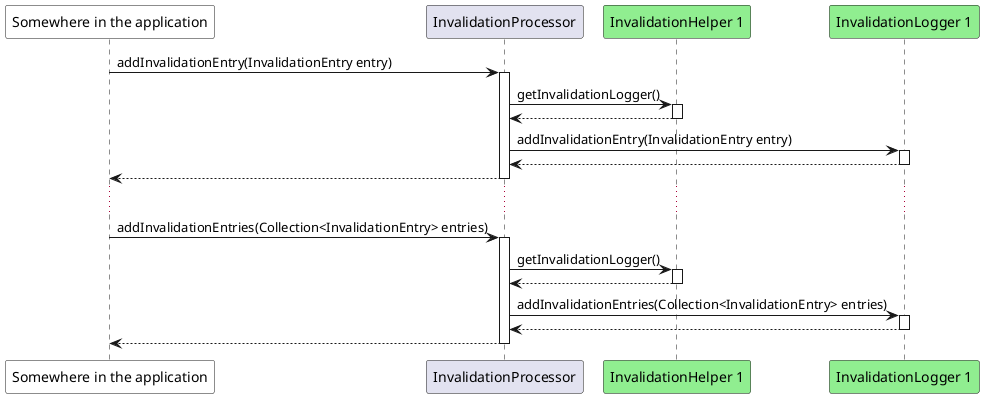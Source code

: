 @startuml

participant "Somewhere in the application" #white
participant "InvalidationProcessor"
participant "InvalidationHelper 1" #lightgreen
participant "InvalidationLogger 1" #lightgreen

"Somewhere in the application" -> "InvalidationProcessor": addInvalidationEntry(InvalidationEntry entry)
activate InvalidationProcessor

"InvalidationProcessor" -> "InvalidationHelper 1": getInvalidationLogger()
activate "InvalidationHelper 1"
"InvalidationHelper 1" --> "InvalidationProcessor"
deactivate "InvalidationHelper 1"

"InvalidationProcessor" -> "InvalidationLogger 1": addInvalidationEntry(InvalidationEntry entry)
activate "InvalidationLogger 1"
"InvalidationLogger 1" --> "InvalidationProcessor"
deactivate "InvalidationLogger 1"

"InvalidationProcessor" --> "Somewhere in the application"
deactivate InvalidationProcessor

...

"Somewhere in the application" -> "InvalidationProcessor": addInvalidationEntries(Collection<InvalidationEntry> entries)
activate InvalidationProcessor

"InvalidationProcessor" -> "InvalidationHelper 1": getInvalidationLogger()
activate "InvalidationHelper 1"
"InvalidationHelper 1" --> "InvalidationProcessor"
deactivate "InvalidationHelper 1"

"InvalidationProcessor" -> "InvalidationLogger 1": addInvalidationEntries(Collection<InvalidationEntry> entries)
activate "InvalidationLogger 1"
"InvalidationLogger 1" --> "InvalidationProcessor"
deactivate "InvalidationLogger 1"

"InvalidationProcessor" --> "Somewhere in the application"
deactivate InvalidationProcessor

@enduml